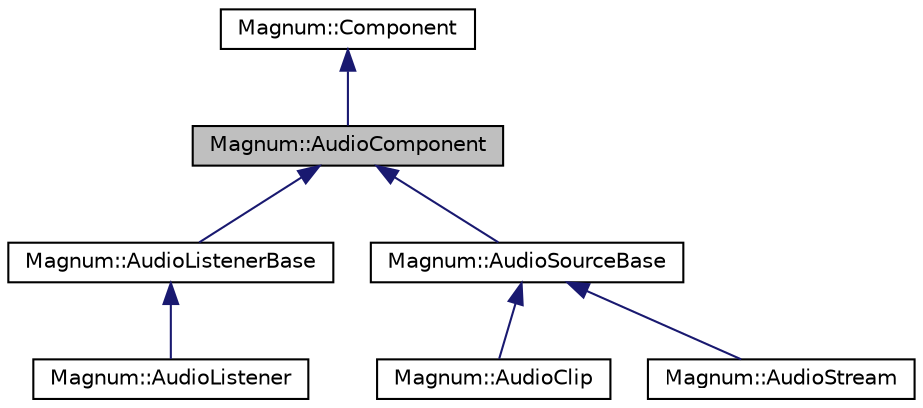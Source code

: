 digraph "Magnum::AudioComponent"
{
  edge [fontname="Helvetica",fontsize="10",labelfontname="Helvetica",labelfontsize="10"];
  node [fontname="Helvetica",fontsize="10",shape=record];
  Node1 [label="Magnum::AudioComponent",height=0.2,width=0.4,color="black", fillcolor="grey75", style="filled", fontcolor="black"];
  Node2 -> Node1 [dir="back",color="midnightblue",fontsize="10",style="solid",fontname="Helvetica"];
  Node2 [label="Magnum::Component",height=0.2,width=0.4,color="black", fillcolor="white", style="filled",URL="$class_magnum_1_1_component.html",tooltip="Component. "];
  Node1 -> Node3 [dir="back",color="midnightblue",fontsize="10",style="solid",fontname="Helvetica"];
  Node3 [label="Magnum::AudioListenerBase",height=0.2,width=0.4,color="black", fillcolor="white", style="filled",URL="$class_magnum_1_1_audio_listener_base.html",tooltip="AudioListenerBase. "];
  Node3 -> Node4 [dir="back",color="midnightblue",fontsize="10",style="solid",fontname="Helvetica"];
  Node4 [label="Magnum::AudioListener",height=0.2,width=0.4,color="black", fillcolor="white", style="filled",URL="$class_magnum_1_1_audio_listener.html",tooltip="AudioListener. "];
  Node1 -> Node5 [dir="back",color="midnightblue",fontsize="10",style="solid",fontname="Helvetica"];
  Node5 [label="Magnum::AudioSourceBase",height=0.2,width=0.4,color="black", fillcolor="white", style="filled",URL="$class_magnum_1_1_audio_source_base.html",tooltip="AudioSourceBase. "];
  Node5 -> Node6 [dir="back",color="midnightblue",fontsize="10",style="solid",fontname="Helvetica"];
  Node6 [label="Magnum::AudioClip",height=0.2,width=0.4,color="black", fillcolor="white", style="filled",URL="$class_magnum_1_1_audio_clip.html",tooltip="AudioClip. "];
  Node5 -> Node7 [dir="back",color="midnightblue",fontsize="10",style="solid",fontname="Helvetica"];
  Node7 [label="Magnum::AudioStream",height=0.2,width=0.4,color="black", fillcolor="white", style="filled",URL="$class_magnum_1_1_audio_stream.html",tooltip="AudioStream. "];
}
